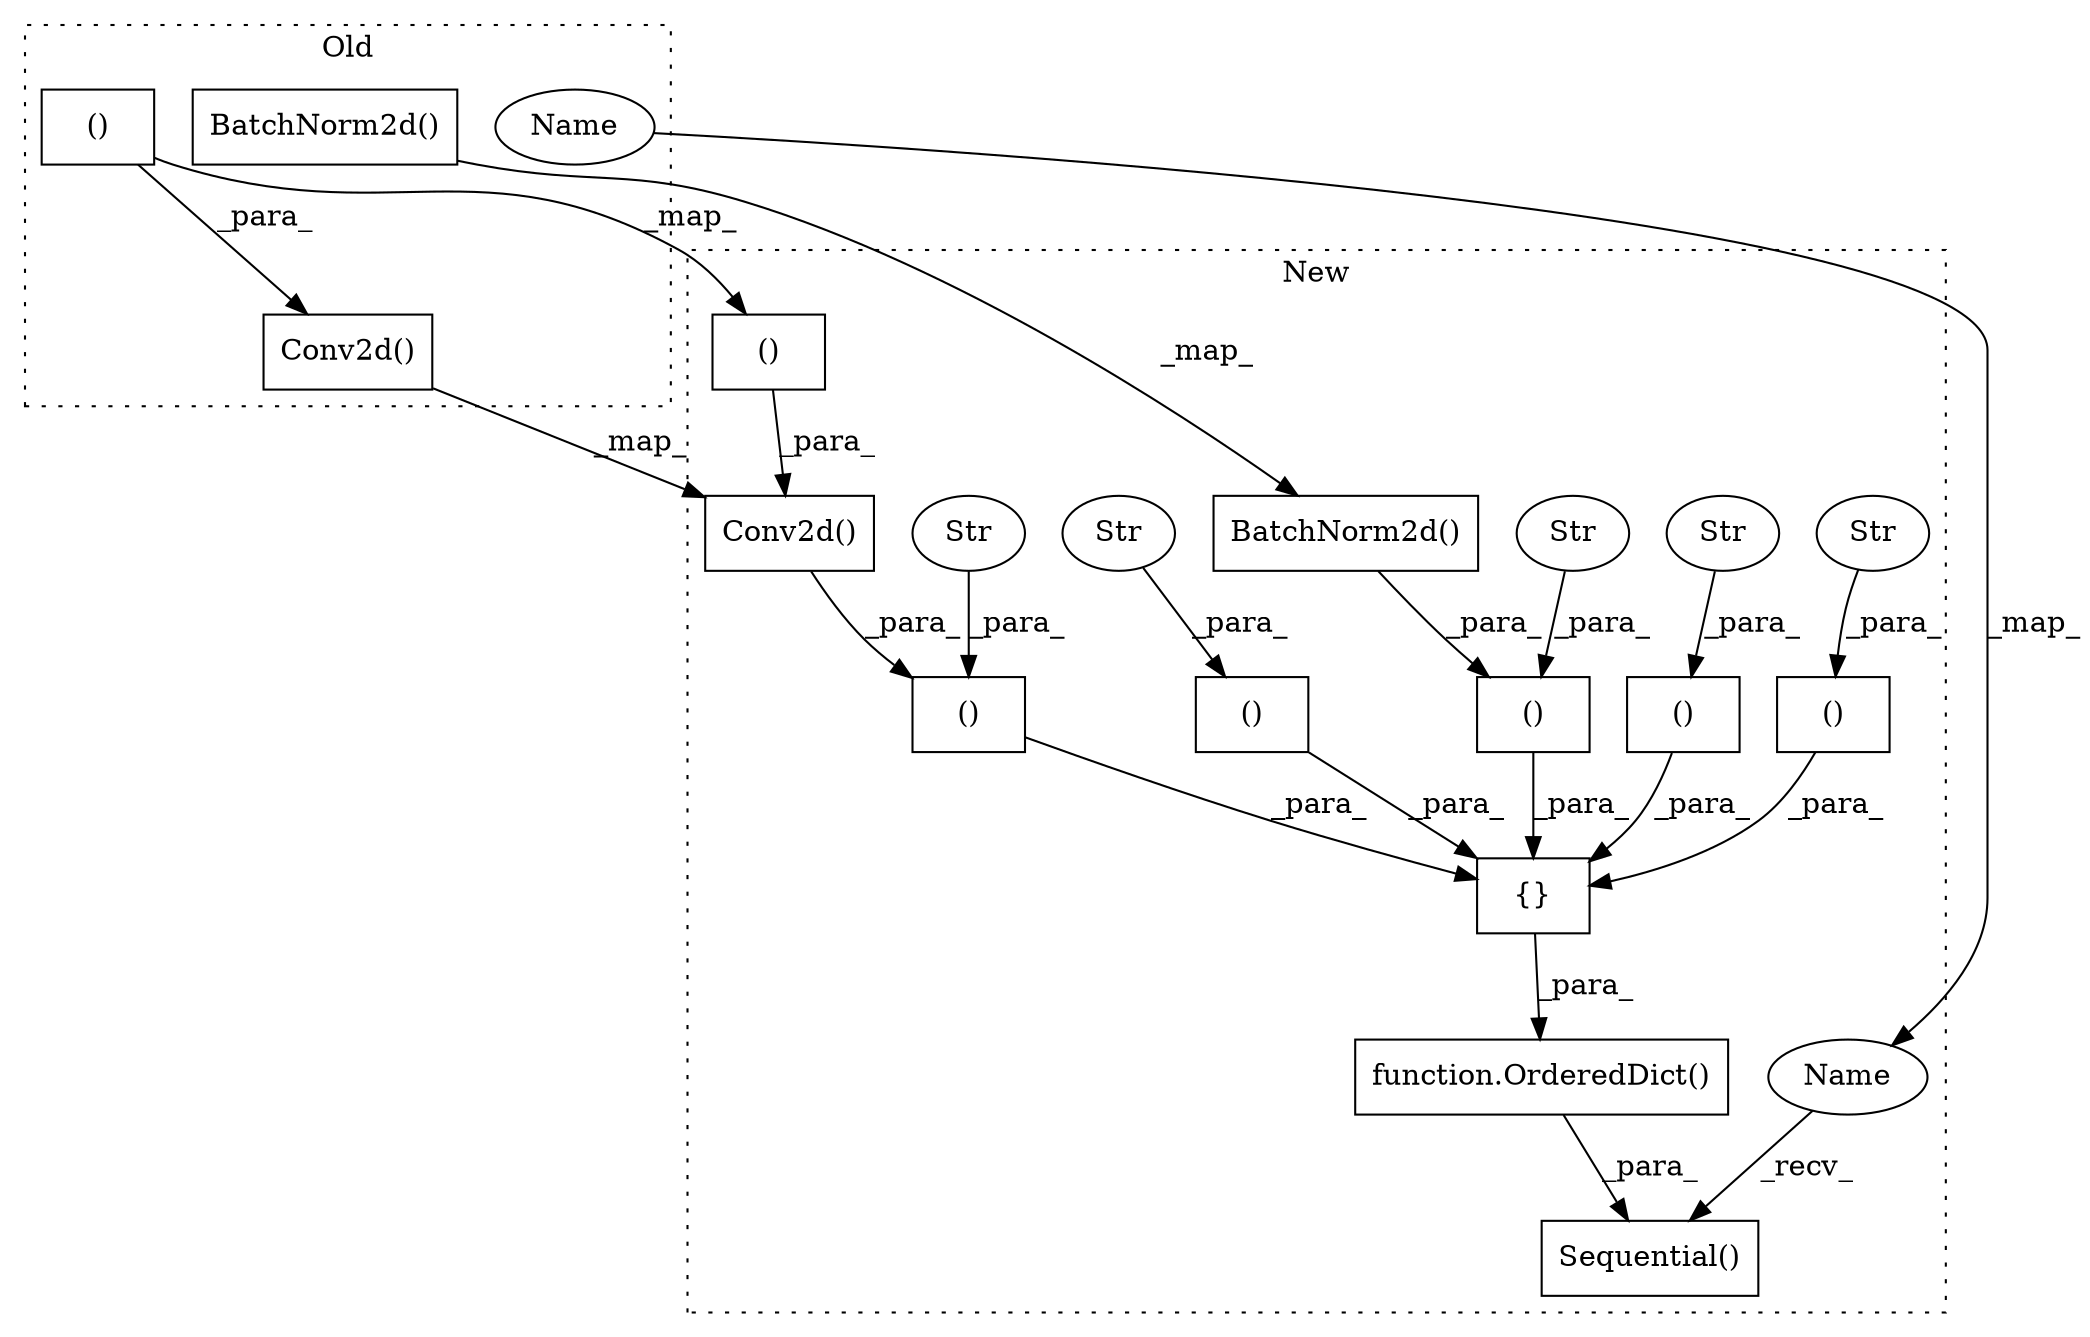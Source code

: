 digraph G {
subgraph cluster0 {
1 [label="()" a="54" s="551" l="3" shape="box"];
17 [label="Conv2d()" a="75" s="519,555" l="10,34" shape="box"];
18 [label="BatchNorm2d()" a="75" s="242,265" l="15,1" shape="box"];
21 [label="Name" a="87" s="215" l="2" shape="ellipse"];
label = "Old";
style="dotted";
}
subgraph cluster1 {
2 [label="()" a="54" s="731" l="3" shape="box"];
3 [label="Sequential()" a="75" s="252,782" l="14,1" shape="box"];
4 [label="function.OrderedDict()" a="75" s="266,781" l="12,1" shape="box"];
5 [label="{}" a="59" s="278,770" l="14,0" shape="box"];
6 [label="()" a="54" s="420" l="72" shape="box"];
7 [label="Str" a="66" s="405" l="15" shape="ellipse"];
8 [label="()" a="54" s="525" l="26" shape="box"];
9 [label="Str" a="66" s="508" l="17" shape="ellipse"];
10 [label="()" a="54" s="631" l="35" shape="box"];
11 [label="Str" a="66" s="620" l="11" shape="ellipse"];
12 [label="()" a="54" s="697" l="72" shape="box"];
13 [label="Str" a="66" s="682" l="15" shape="ellipse"];
14 [label="()" a="54" s="310" l="26" shape="box"];
15 [label="Str" a="66" s="293" l="17" shape="ellipse"];
16 [label="Conv2d()" a="75" s="699,735" l="10,34" shape="box"];
19 [label="BatchNorm2d()" a="75" s="312,335" l="15,1" shape="box"];
20 [label="Name" a="87" s="252" l="2" shape="ellipse"];
label = "New";
style="dotted";
}
1 -> 2 [label="_map_"];
1 -> 17 [label="_para_"];
2 -> 16 [label="_para_"];
4 -> 3 [label="_para_"];
5 -> 4 [label="_para_"];
6 -> 5 [label="_para_"];
7 -> 6 [label="_para_"];
8 -> 5 [label="_para_"];
9 -> 8 [label="_para_"];
10 -> 5 [label="_para_"];
11 -> 10 [label="_para_"];
12 -> 5 [label="_para_"];
13 -> 12 [label="_para_"];
14 -> 5 [label="_para_"];
15 -> 14 [label="_para_"];
16 -> 12 [label="_para_"];
17 -> 16 [label="_map_"];
18 -> 19 [label="_map_"];
19 -> 14 [label="_para_"];
20 -> 3 [label="_recv_"];
21 -> 20 [label="_map_"];
}